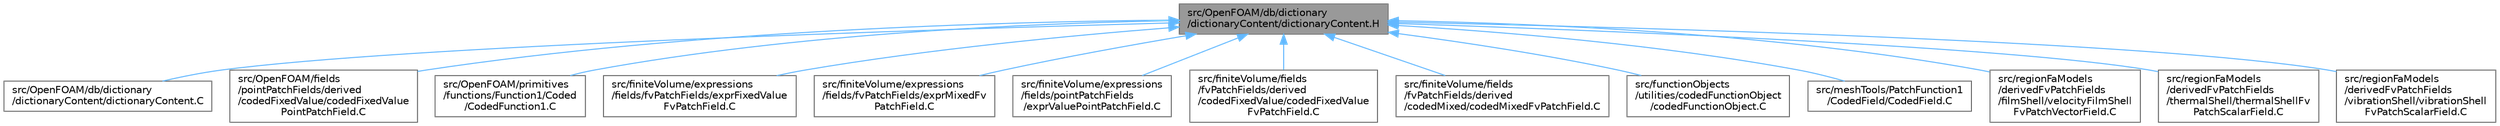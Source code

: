 digraph "src/OpenFOAM/db/dictionary/dictionaryContent/dictionaryContent.H"
{
 // LATEX_PDF_SIZE
  bgcolor="transparent";
  edge [fontname=Helvetica,fontsize=10,labelfontname=Helvetica,labelfontsize=10];
  node [fontname=Helvetica,fontsize=10,shape=box,height=0.2,width=0.4];
  Node1 [id="Node000001",label="src/OpenFOAM/db/dictionary\l/dictionaryContent/dictionaryContent.H",height=0.2,width=0.4,color="gray40", fillcolor="grey60", style="filled", fontcolor="black",tooltip=" "];
  Node1 -> Node2 [id="edge1_Node000001_Node000002",dir="back",color="steelblue1",style="solid",tooltip=" "];
  Node2 [id="Node000002",label="src/OpenFOAM/db/dictionary\l/dictionaryContent/dictionaryContent.C",height=0.2,width=0.4,color="grey40", fillcolor="white", style="filled",URL="$dictionaryContent_8C.html",tooltip=" "];
  Node1 -> Node3 [id="edge2_Node000001_Node000003",dir="back",color="steelblue1",style="solid",tooltip=" "];
  Node3 [id="Node000003",label="src/OpenFOAM/fields\l/pointPatchFields/derived\l/codedFixedValue/codedFixedValue\lPointPatchField.C",height=0.2,width=0.4,color="grey40", fillcolor="white", style="filled",URL="$codedFixedValuePointPatchField_8C.html",tooltip=" "];
  Node1 -> Node4 [id="edge3_Node000001_Node000004",dir="back",color="steelblue1",style="solid",tooltip=" "];
  Node4 [id="Node000004",label="src/OpenFOAM/primitives\l/functions/Function1/Coded\l/CodedFunction1.C",height=0.2,width=0.4,color="grey40", fillcolor="white", style="filled",URL="$CodedFunction1_8C.html",tooltip=" "];
  Node1 -> Node5 [id="edge4_Node000001_Node000005",dir="back",color="steelblue1",style="solid",tooltip=" "];
  Node5 [id="Node000005",label="src/finiteVolume/expressions\l/fields/fvPatchFields/exprFixedValue\lFvPatchField.C",height=0.2,width=0.4,color="grey40", fillcolor="white", style="filled",URL="$exprFixedValueFvPatchField_8C.html",tooltip=" "];
  Node1 -> Node6 [id="edge5_Node000001_Node000006",dir="back",color="steelblue1",style="solid",tooltip=" "];
  Node6 [id="Node000006",label="src/finiteVolume/expressions\l/fields/fvPatchFields/exprMixedFv\lPatchField.C",height=0.2,width=0.4,color="grey40", fillcolor="white", style="filled",URL="$exprMixedFvPatchField_8C.html",tooltip=" "];
  Node1 -> Node7 [id="edge6_Node000001_Node000007",dir="back",color="steelblue1",style="solid",tooltip=" "];
  Node7 [id="Node000007",label="src/finiteVolume/expressions\l/fields/pointPatchFields\l/exprValuePointPatchField.C",height=0.2,width=0.4,color="grey40", fillcolor="white", style="filled",URL="$exprValuePointPatchField_8C.html",tooltip=" "];
  Node1 -> Node8 [id="edge7_Node000001_Node000008",dir="back",color="steelblue1",style="solid",tooltip=" "];
  Node8 [id="Node000008",label="src/finiteVolume/fields\l/fvPatchFields/derived\l/codedFixedValue/codedFixedValue\lFvPatchField.C",height=0.2,width=0.4,color="grey40", fillcolor="white", style="filled",URL="$codedFixedValueFvPatchField_8C.html",tooltip=" "];
  Node1 -> Node9 [id="edge8_Node000001_Node000009",dir="back",color="steelblue1",style="solid",tooltip=" "];
  Node9 [id="Node000009",label="src/finiteVolume/fields\l/fvPatchFields/derived\l/codedMixed/codedMixedFvPatchField.C",height=0.2,width=0.4,color="grey40", fillcolor="white", style="filled",URL="$codedMixedFvPatchField_8C.html",tooltip=" "];
  Node1 -> Node10 [id="edge9_Node000001_Node000010",dir="back",color="steelblue1",style="solid",tooltip=" "];
  Node10 [id="Node000010",label="src/functionObjects\l/utilities/codedFunctionObject\l/codedFunctionObject.C",height=0.2,width=0.4,color="grey40", fillcolor="white", style="filled",URL="$codedFunctionObject_8C.html",tooltip=" "];
  Node1 -> Node11 [id="edge10_Node000001_Node000011",dir="back",color="steelblue1",style="solid",tooltip=" "];
  Node11 [id="Node000011",label="src/meshTools/PatchFunction1\l/CodedField/CodedField.C",height=0.2,width=0.4,color="grey40", fillcolor="white", style="filled",URL="$CodedField_8C.html",tooltip=" "];
  Node1 -> Node12 [id="edge11_Node000001_Node000012",dir="back",color="steelblue1",style="solid",tooltip=" "];
  Node12 [id="Node000012",label="src/regionFaModels\l/derivedFvPatchFields\l/filmShell/velocityFilmShell\lFvPatchVectorField.C",height=0.2,width=0.4,color="grey40", fillcolor="white", style="filled",URL="$velocityFilmShellFvPatchVectorField_8C.html",tooltip=" "];
  Node1 -> Node13 [id="edge12_Node000001_Node000013",dir="back",color="steelblue1",style="solid",tooltip=" "];
  Node13 [id="Node000013",label="src/regionFaModels\l/derivedFvPatchFields\l/thermalShell/thermalShellFv\lPatchScalarField.C",height=0.2,width=0.4,color="grey40", fillcolor="white", style="filled",URL="$thermalShellFvPatchScalarField_8C.html",tooltip=" "];
  Node1 -> Node14 [id="edge13_Node000001_Node000014",dir="back",color="steelblue1",style="solid",tooltip=" "];
  Node14 [id="Node000014",label="src/regionFaModels\l/derivedFvPatchFields\l/vibrationShell/vibrationShell\lFvPatchScalarField.C",height=0.2,width=0.4,color="grey40", fillcolor="white", style="filled",URL="$vibrationShellFvPatchScalarField_8C.html",tooltip=" "];
}
